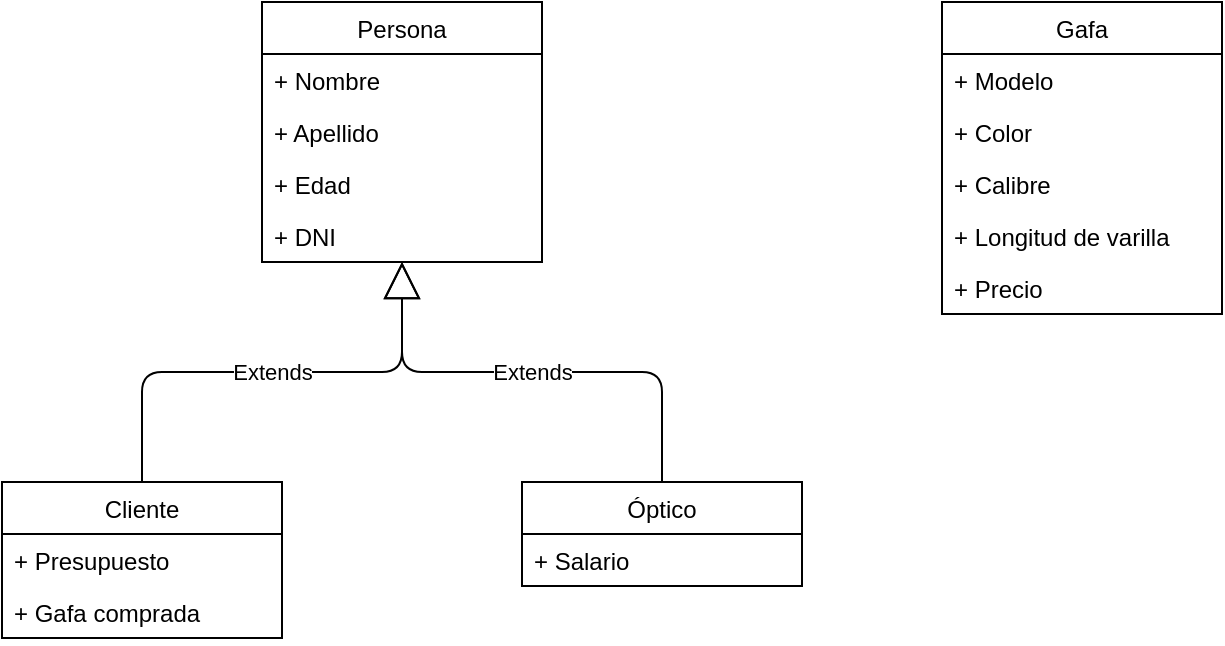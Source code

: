 <mxfile version="14.5.7" type="github"><diagram id="RyMtw3ri1u0B1f-xErjE" name="Page-1"><mxGraphModel dx="782" dy="706" grid="1" gridSize="10" guides="1" tooltips="1" connect="1" arrows="1" fold="1" page="1" pageScale="1" pageWidth="827" pageHeight="1169" math="0" shadow="0"><root><mxCell id="0"/><mxCell id="1" parent="0"/><mxCell id="SEptX1Tu7T-I3IBVYfW7-1" value="Persona" style="swimlane;fontStyle=0;childLayout=stackLayout;horizontal=1;startSize=26;fillColor=none;horizontalStack=0;resizeParent=1;resizeParentMax=0;resizeLast=0;collapsible=1;marginBottom=0;" vertex="1" parent="1"><mxGeometry x="160" y="20" width="140" height="130" as="geometry"><mxRectangle x="170" y="20" width="80" height="26" as="alternateBounds"/></mxGeometry></mxCell><mxCell id="SEptX1Tu7T-I3IBVYfW7-2" value="+ Nombre" style="text;strokeColor=none;fillColor=none;align=left;verticalAlign=top;spacingLeft=4;spacingRight=4;overflow=hidden;rotatable=0;points=[[0,0.5],[1,0.5]];portConstraint=eastwest;" vertex="1" parent="SEptX1Tu7T-I3IBVYfW7-1"><mxGeometry y="26" width="140" height="26" as="geometry"/></mxCell><mxCell id="SEptX1Tu7T-I3IBVYfW7-3" value="+ Apellido" style="text;strokeColor=none;fillColor=none;align=left;verticalAlign=top;spacingLeft=4;spacingRight=4;overflow=hidden;rotatable=0;points=[[0,0.5],[1,0.5]];portConstraint=eastwest;" vertex="1" parent="SEptX1Tu7T-I3IBVYfW7-1"><mxGeometry y="52" width="140" height="26" as="geometry"/></mxCell><mxCell id="SEptX1Tu7T-I3IBVYfW7-4" value="+ Edad" style="text;strokeColor=none;fillColor=none;align=left;verticalAlign=top;spacingLeft=4;spacingRight=4;overflow=hidden;rotatable=0;points=[[0,0.5],[1,0.5]];portConstraint=eastwest;" vertex="1" parent="SEptX1Tu7T-I3IBVYfW7-1"><mxGeometry y="78" width="140" height="26" as="geometry"/></mxCell><mxCell id="SEptX1Tu7T-I3IBVYfW7-5" value="+ DNI" style="text;strokeColor=none;fillColor=none;align=left;verticalAlign=top;spacingLeft=4;spacingRight=4;overflow=hidden;rotatable=0;points=[[0,0.5],[1,0.5]];portConstraint=eastwest;" vertex="1" parent="SEptX1Tu7T-I3IBVYfW7-1"><mxGeometry y="104" width="140" height="26" as="geometry"/></mxCell><mxCell id="SEptX1Tu7T-I3IBVYfW7-8" value="Cliente" style="swimlane;fontStyle=0;childLayout=stackLayout;horizontal=1;startSize=26;fillColor=none;horizontalStack=0;resizeParent=1;resizeParentMax=0;resizeLast=0;collapsible=1;marginBottom=0;" vertex="1" parent="1"><mxGeometry x="30" y="260" width="140" height="78" as="geometry"/></mxCell><mxCell id="SEptX1Tu7T-I3IBVYfW7-9" value="+ Presupuesto" style="text;strokeColor=none;fillColor=none;align=left;verticalAlign=top;spacingLeft=4;spacingRight=4;overflow=hidden;rotatable=0;points=[[0,0.5],[1,0.5]];portConstraint=eastwest;" vertex="1" parent="SEptX1Tu7T-I3IBVYfW7-8"><mxGeometry y="26" width="140" height="26" as="geometry"/></mxCell><mxCell id="SEptX1Tu7T-I3IBVYfW7-23" value="+ Gafa comprada" style="text;strokeColor=none;fillColor=none;align=left;verticalAlign=top;spacingLeft=4;spacingRight=4;overflow=hidden;rotatable=0;points=[[0,0.5],[1,0.5]];portConstraint=eastwest;" vertex="1" parent="SEptX1Tu7T-I3IBVYfW7-8"><mxGeometry y="52" width="140" height="26" as="geometry"/></mxCell><mxCell id="SEptX1Tu7T-I3IBVYfW7-12" value="Óptico" style="swimlane;fontStyle=0;childLayout=stackLayout;horizontal=1;startSize=26;fillColor=none;horizontalStack=0;resizeParent=1;resizeParentMax=0;resizeLast=0;collapsible=1;marginBottom=0;" vertex="1" parent="1"><mxGeometry x="290" y="260" width="140" height="52" as="geometry"/></mxCell><mxCell id="SEptX1Tu7T-I3IBVYfW7-13" value="+ Salario" style="text;strokeColor=none;fillColor=none;align=left;verticalAlign=top;spacingLeft=4;spacingRight=4;overflow=hidden;rotatable=0;points=[[0,0.5],[1,0.5]];portConstraint=eastwest;" vertex="1" parent="SEptX1Tu7T-I3IBVYfW7-12"><mxGeometry y="26" width="140" height="26" as="geometry"/></mxCell><mxCell id="SEptX1Tu7T-I3IBVYfW7-14" value="Gafa" style="swimlane;fontStyle=0;childLayout=stackLayout;horizontal=1;startSize=26;fillColor=none;horizontalStack=0;resizeParent=1;resizeParentMax=0;resizeLast=0;collapsible=1;marginBottom=0;" vertex="1" parent="1"><mxGeometry x="500" y="20" width="140" height="156" as="geometry"/></mxCell><mxCell id="SEptX1Tu7T-I3IBVYfW7-15" value="+ Modelo" style="text;strokeColor=none;fillColor=none;align=left;verticalAlign=top;spacingLeft=4;spacingRight=4;overflow=hidden;rotatable=0;points=[[0,0.5],[1,0.5]];portConstraint=eastwest;" vertex="1" parent="SEptX1Tu7T-I3IBVYfW7-14"><mxGeometry y="26" width="140" height="26" as="geometry"/></mxCell><mxCell id="SEptX1Tu7T-I3IBVYfW7-16" value="+ Color" style="text;strokeColor=none;fillColor=none;align=left;verticalAlign=top;spacingLeft=4;spacingRight=4;overflow=hidden;rotatable=0;points=[[0,0.5],[1,0.5]];portConstraint=eastwest;" vertex="1" parent="SEptX1Tu7T-I3IBVYfW7-14"><mxGeometry y="52" width="140" height="26" as="geometry"/></mxCell><mxCell id="SEptX1Tu7T-I3IBVYfW7-17" value="+ Calibre" style="text;strokeColor=none;fillColor=none;align=left;verticalAlign=top;spacingLeft=4;spacingRight=4;overflow=hidden;rotatable=0;points=[[0,0.5],[1,0.5]];portConstraint=eastwest;" vertex="1" parent="SEptX1Tu7T-I3IBVYfW7-14"><mxGeometry y="78" width="140" height="26" as="geometry"/></mxCell><mxCell id="SEptX1Tu7T-I3IBVYfW7-18" value="+ Longitud de varilla" style="text;strokeColor=none;fillColor=none;align=left;verticalAlign=top;spacingLeft=4;spacingRight=4;overflow=hidden;rotatable=0;points=[[0,0.5],[1,0.5]];portConstraint=eastwest;" vertex="1" parent="SEptX1Tu7T-I3IBVYfW7-14"><mxGeometry y="104" width="140" height="26" as="geometry"/></mxCell><mxCell id="SEptX1Tu7T-I3IBVYfW7-19" value="+ Precio" style="text;strokeColor=none;fillColor=none;align=left;verticalAlign=top;spacingLeft=4;spacingRight=4;overflow=hidden;rotatable=0;points=[[0,0.5],[1,0.5]];portConstraint=eastwest;" vertex="1" parent="SEptX1Tu7T-I3IBVYfW7-14"><mxGeometry y="130" width="140" height="26" as="geometry"/></mxCell><mxCell id="SEptX1Tu7T-I3IBVYfW7-21" value="Extends" style="endArrow=block;endSize=16;endFill=0;html=1;edgeStyle=orthogonalEdgeStyle;" edge="1" parent="1" source="SEptX1Tu7T-I3IBVYfW7-8" target="SEptX1Tu7T-I3IBVYfW7-1"><mxGeometry width="160" relative="1" as="geometry"><mxPoint x="310" y="270" as="sourcePoint"/><mxPoint x="470" y="270" as="targetPoint"/></mxGeometry></mxCell><mxCell id="SEptX1Tu7T-I3IBVYfW7-22" value="Extends" style="endArrow=block;endSize=16;endFill=0;html=1;edgeStyle=orthogonalEdgeStyle;" edge="1" parent="1" source="SEptX1Tu7T-I3IBVYfW7-12" target="SEptX1Tu7T-I3IBVYfW7-1"><mxGeometry width="160" relative="1" as="geometry"><mxPoint x="320" y="420" as="sourcePoint"/><mxPoint x="480" y="420" as="targetPoint"/></mxGeometry></mxCell></root></mxGraphModel></diagram></mxfile>